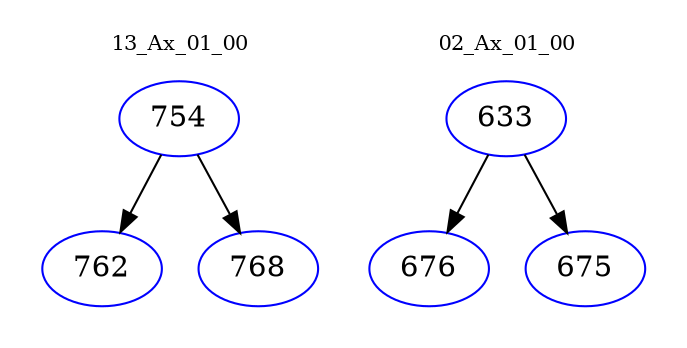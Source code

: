 digraph{
subgraph cluster_0 {
color = white
label = "13_Ax_01_00";
fontsize=10;
T0_754 [label="754", color="blue"]
T0_754 -> T0_762 [color="black"]
T0_762 [label="762", color="blue"]
T0_754 -> T0_768 [color="black"]
T0_768 [label="768", color="blue"]
}
subgraph cluster_1 {
color = white
label = "02_Ax_01_00";
fontsize=10;
T1_633 [label="633", color="blue"]
T1_633 -> T1_676 [color="black"]
T1_676 [label="676", color="blue"]
T1_633 -> T1_675 [color="black"]
T1_675 [label="675", color="blue"]
}
}
